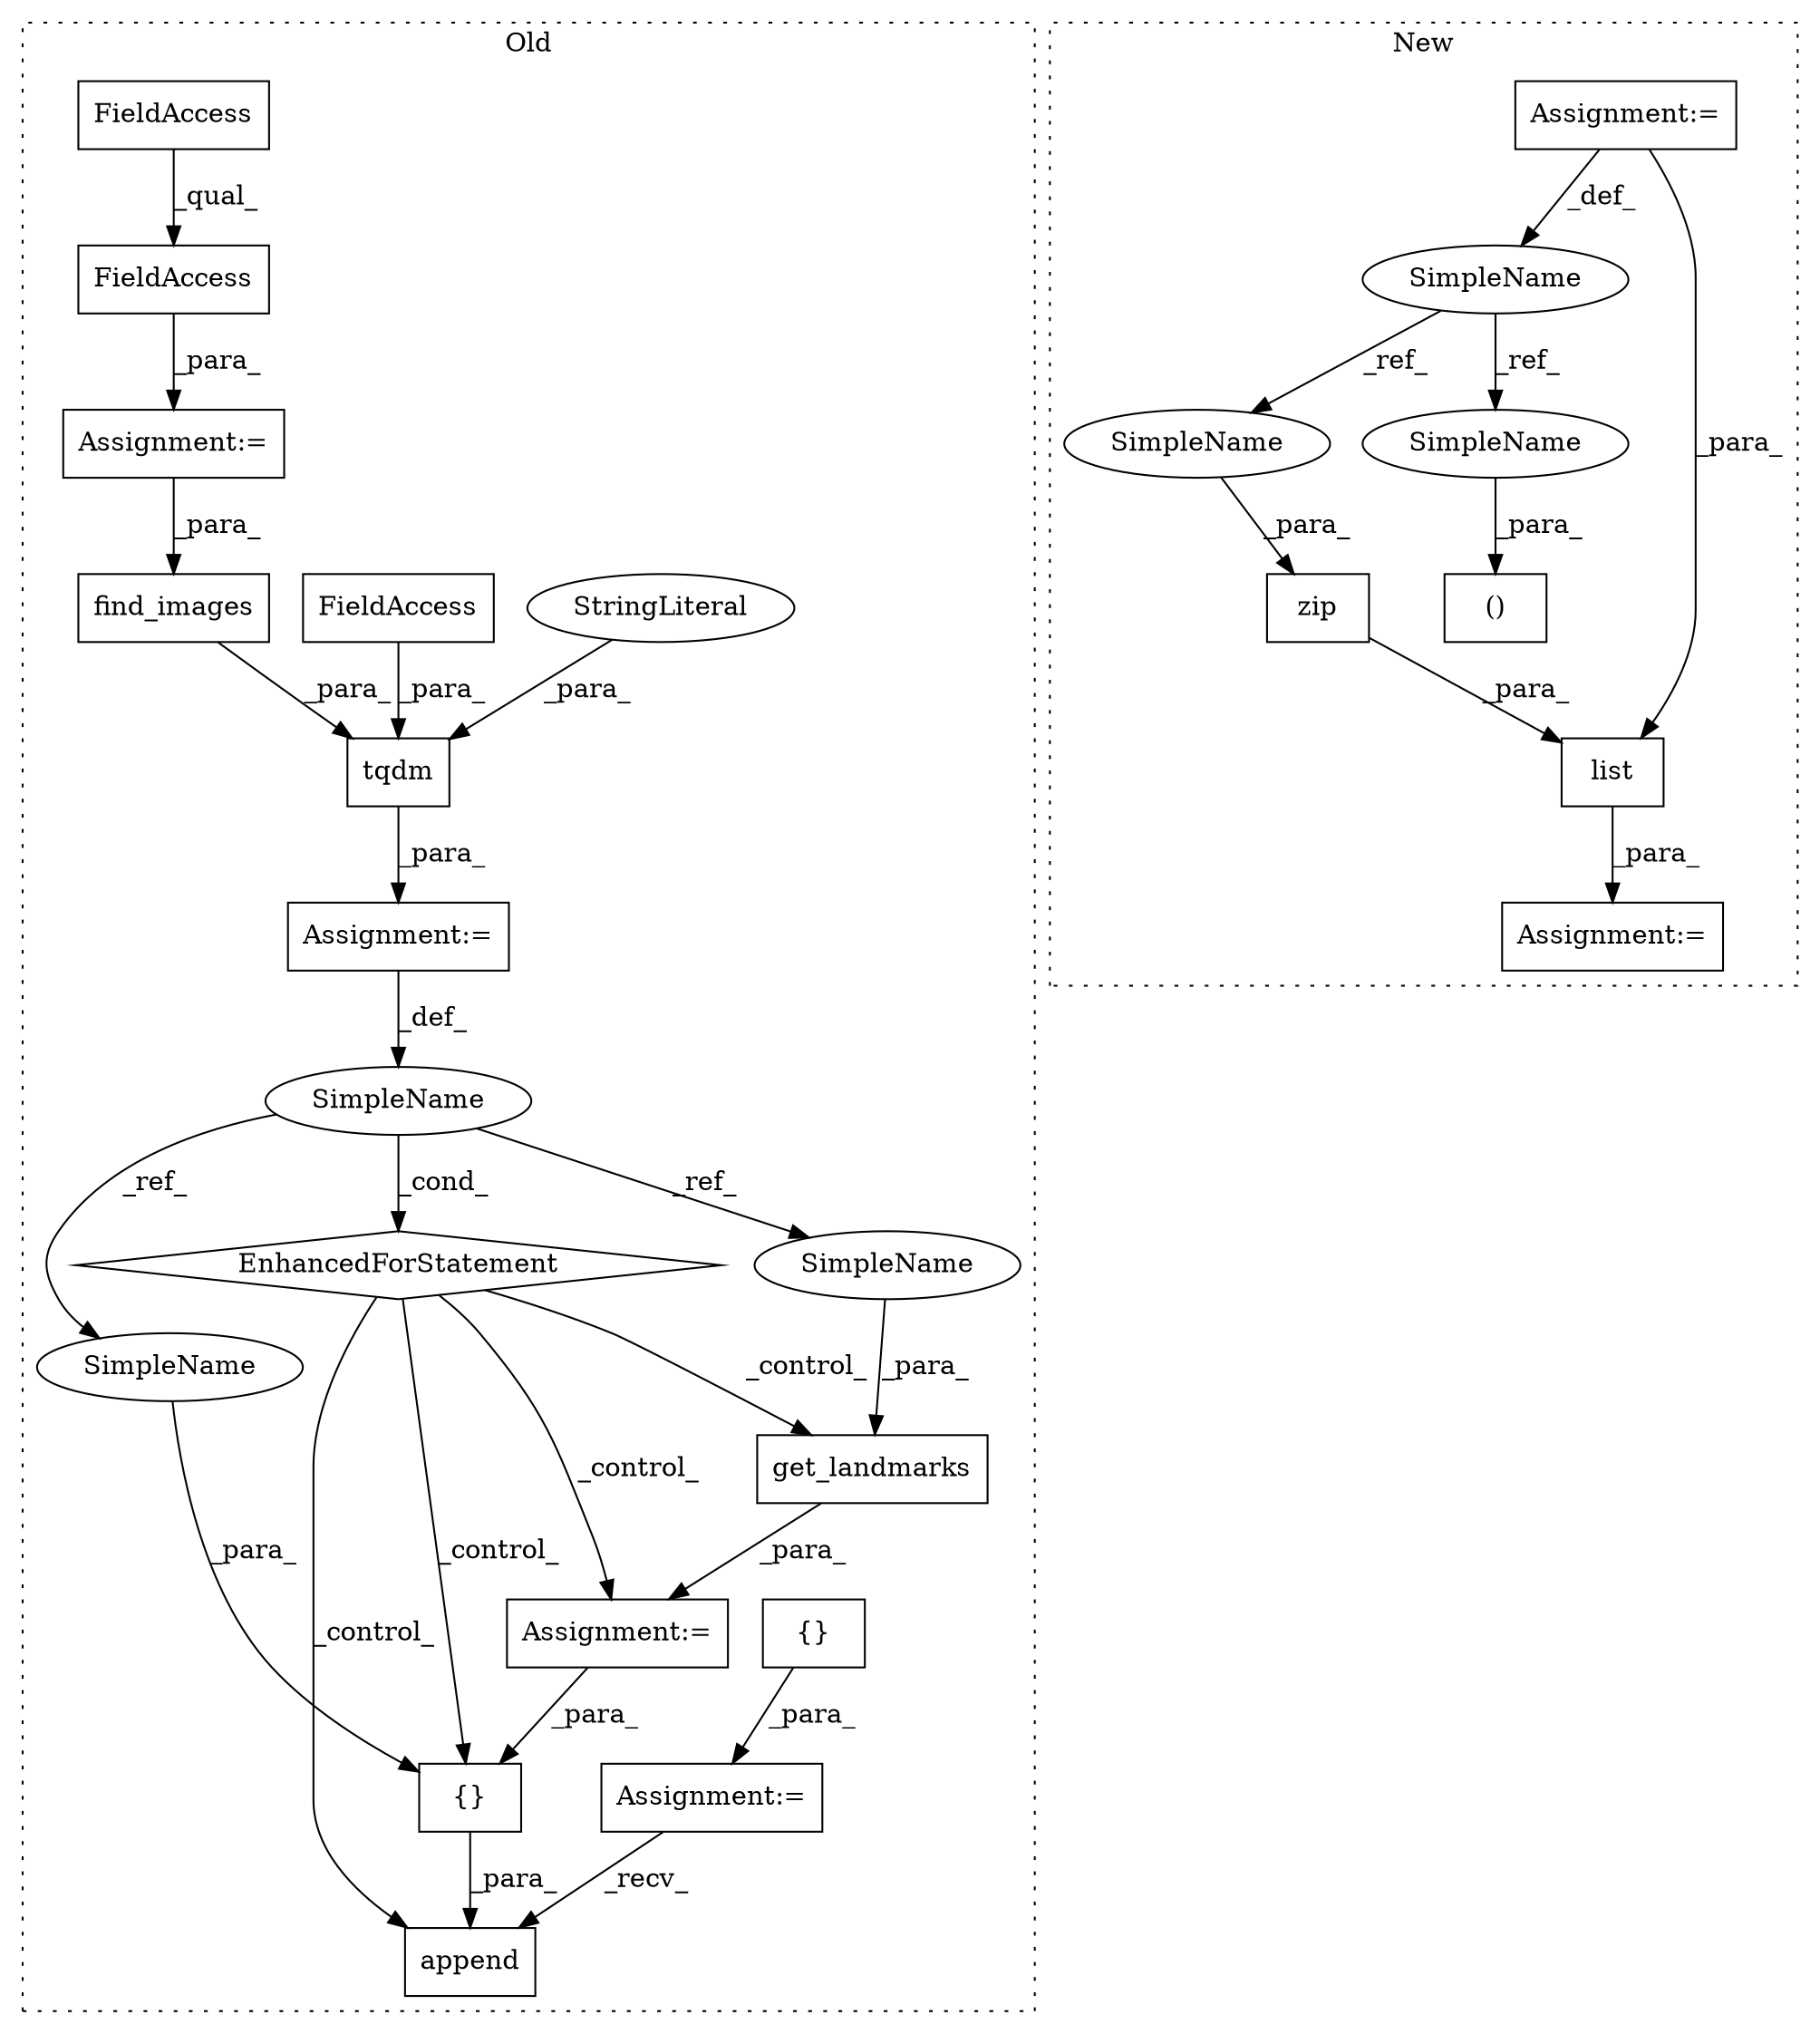 digraph G {
subgraph cluster0 {
1 [label="{}" a="4" s="7037" l="2" shape="box"];
4 [label="Assignment:=" a="7" s="7025" l="1" shape="box"];
6 [label="append" a="32" s="7230,7330" l="7,1" shape="box"];
7 [label="EnhancedForStatement" a="70" s="7045,7170" l="53,2" shape="diamond"];
8 [label="Assignment:=" a="7" s="6934" l="1" shape="box"];
9 [label="SimpleName" a="42" s="7110" l="3" shape="ellipse"];
10 [label="Assignment:=" a="7" s="7189" l="1" shape="box"];
12 [label="Assignment:=" a="7" s="7045,7170" l="53,2" shape="box"];
13 [label="FieldAccess" a="22" s="6935" l="19" shape="box"];
14 [label="{}" a="4" s="7246,7329" l="1,1" shape="box"];
17 [label="tqdm" a="32" s="7116,7169" l="5,1" shape="box"];
18 [label="StringLiteral" a="45" s="7149" l="9" shape="ellipse"];
19 [label="get_landmarks" a="32" s="7195,7212" l="14,1" shape="box"];
20 [label="FieldAccess" a="22" s="7159" l="10" shape="box"];
21 [label="FieldAccess" a="22" s="6935" l="9" shape="box"];
22 [label="find_images" a="32" s="7126,7147" l="12,1" shape="box"];
23 [label="SimpleName" a="42" s="7247" l="3" shape="ellipse"];
24 [label="SimpleName" a="42" s="7209" l="3" shape="ellipse"];
label = "Old";
style="dotted";
}
subgraph cluster1 {
2 [label="zip" a="32" s="8423,8457" l="4,1" shape="box"];
3 [label="Assignment:=" a="7" s="8311" l="1" shape="box"];
5 [label="Assignment:=" a="7" s="7934" l="13" shape="box"];
11 [label="()" a="106" s="8162" l="58" shape="box"];
15 [label="SimpleName" a="42" s="7934" l="13" shape="ellipse"];
16 [label="list" a="32" s="8312,8473" l="14,-3" shape="box"];
25 [label="SimpleName" a="42" s="8427" l="13" shape="ellipse"];
26 [label="SimpleName" a="42" s="8162" l="13" shape="ellipse"];
label = "New";
style="dotted";
}
1 -> 4 [label="_para_"];
2 -> 16 [label="_para_"];
4 -> 6 [label="_recv_"];
5 -> 16 [label="_para_"];
5 -> 15 [label="_def_"];
7 -> 10 [label="_control_"];
7 -> 19 [label="_control_"];
7 -> 14 [label="_control_"];
7 -> 6 [label="_control_"];
8 -> 22 [label="_para_"];
9 -> 24 [label="_ref_"];
9 -> 7 [label="_cond_"];
9 -> 23 [label="_ref_"];
10 -> 14 [label="_para_"];
12 -> 9 [label="_def_"];
13 -> 8 [label="_para_"];
14 -> 6 [label="_para_"];
15 -> 25 [label="_ref_"];
15 -> 26 [label="_ref_"];
16 -> 3 [label="_para_"];
17 -> 12 [label="_para_"];
18 -> 17 [label="_para_"];
19 -> 10 [label="_para_"];
20 -> 17 [label="_para_"];
21 -> 13 [label="_qual_"];
22 -> 17 [label="_para_"];
23 -> 14 [label="_para_"];
24 -> 19 [label="_para_"];
25 -> 2 [label="_para_"];
26 -> 11 [label="_para_"];
}